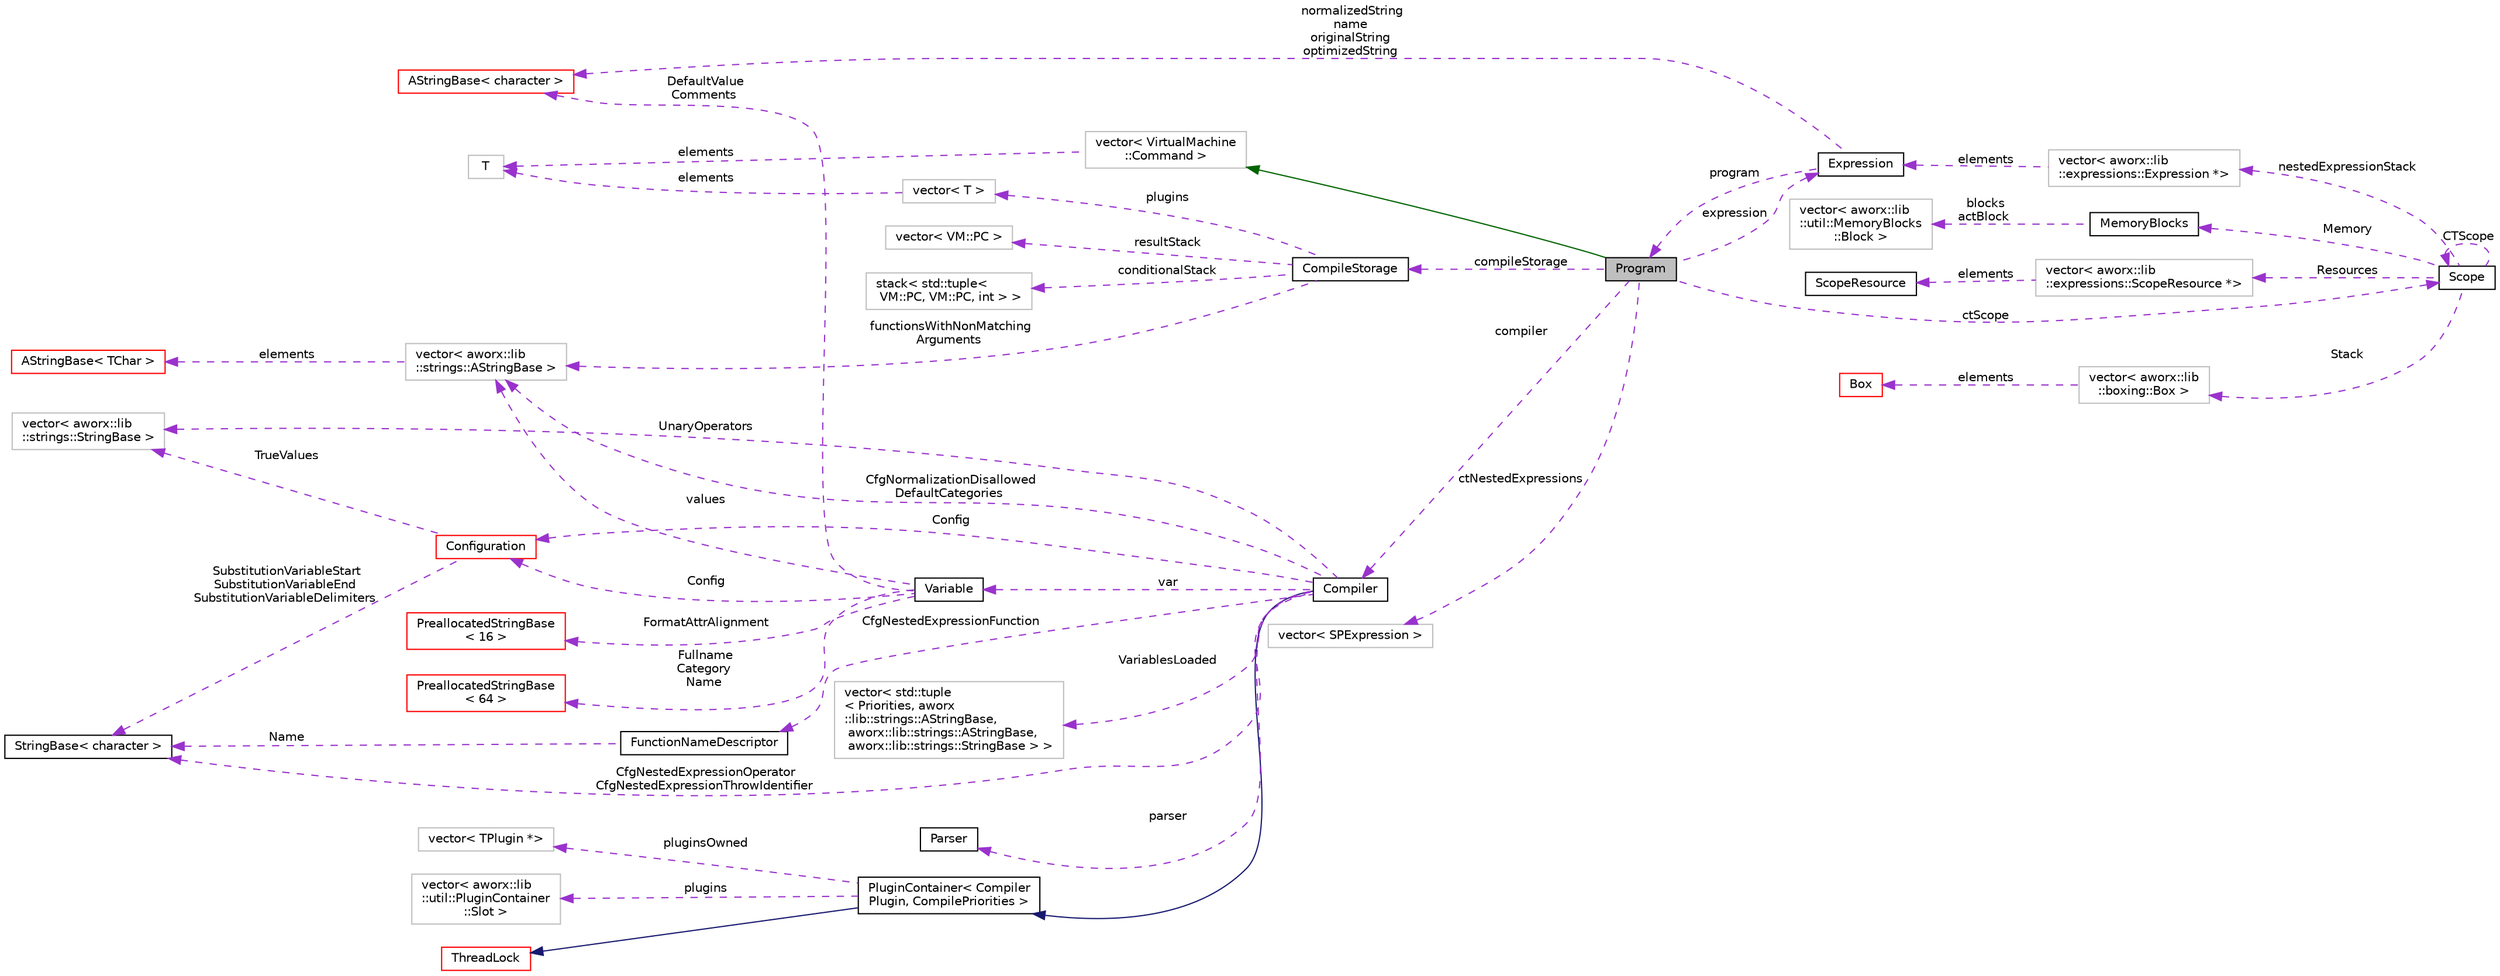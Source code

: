 digraph "Program"
{
  edge [fontname="Helvetica",fontsize="10",labelfontname="Helvetica",labelfontsize="10"];
  node [fontname="Helvetica",fontsize="10",shape=record];
  rankdir="LR";
  Node2 [label="Program",height=0.2,width=0.4,color="black", fillcolor="grey75", style="filled", fontcolor="black"];
  Node3 -> Node2 [dir="back",color="darkgreen",fontsize="10",style="solid",fontname="Helvetica"];
  Node3 [label="vector\< VirtualMachine\l::Command \>",height=0.2,width=0.4,color="grey75", fillcolor="white", style="filled",tooltip="STL class. "];
  Node4 -> Node3 [dir="back",color="darkorchid3",fontsize="10",style="dashed",label=" elements" ,fontname="Helvetica"];
  Node4 [label="T",height=0.2,width=0.4,color="grey75", fillcolor="white", style="filled"];
  Node5 -> Node2 [dir="back",color="darkorchid3",fontsize="10",style="dashed",label=" compiler" ,fontname="Helvetica"];
  Node5 [label="Compiler",height=0.2,width=0.4,color="black", fillcolor="white", style="filled",URL="$classaworx_1_1lib_1_1expressions_1_1Compiler.html"];
  Node6 -> Node5 [dir="back",color="midnightblue",fontsize="10",style="solid",fontname="Helvetica"];
  Node6 [label="PluginContainer\< Compiler\lPlugin, CompilePriorities \>",height=0.2,width=0.4,color="black", fillcolor="white", style="filled",URL="$classaworx_1_1lib_1_1util_1_1PluginContainer.html"];
  Node7 -> Node6 [dir="back",color="midnightblue",fontsize="10",style="solid",fontname="Helvetica"];
  Node7 [label="ThreadLock",height=0.2,width=0.4,color="red", fillcolor="white", style="filled",URL="$classaworx_1_1lib_1_1threads_1_1ThreadLock.html"];
  Node18 -> Node6 [dir="back",color="darkorchid3",fontsize="10",style="dashed",label=" pluginsOwned" ,fontname="Helvetica"];
  Node18 [label="vector\< TPlugin *\>",height=0.2,width=0.4,color="grey75", fillcolor="white", style="filled"];
  Node19 -> Node6 [dir="back",color="darkorchid3",fontsize="10",style="dashed",label=" plugins" ,fontname="Helvetica"];
  Node19 [label="vector\< aworx::lib\l::util::PluginContainer\l::Slot \>",height=0.2,width=0.4,color="grey75", fillcolor="white", style="filled"];
  Node21 -> Node5 [dir="back",color="darkorchid3",fontsize="10",style="dashed",label=" CfgNestedExpressionOperator\nCfgNestedExpressionThrowIdentifier" ,fontname="Helvetica"];
  Node21 [label="StringBase\< character \>",height=0.2,width=0.4,color="black", fillcolor="white", style="filled",URL="$classaworx_1_1lib_1_1strings_1_1StringBase.html"];
  Node22 -> Node5 [dir="back",color="darkorchid3",fontsize="10",style="dashed",label=" parser" ,fontname="Helvetica"];
  Node22 [label="Parser",height=0.2,width=0.4,color="black", fillcolor="white", style="filled",URL="$structaworx_1_1lib_1_1expressions_1_1detail_1_1Parser.html"];
  Node23 -> Node5 [dir="back",color="darkorchid3",fontsize="10",style="dashed",label=" CfgNormalizationDisallowed\nDefaultCategories" ,fontname="Helvetica"];
  Node23 [label="vector\< aworx::lib\l::strings::AStringBase \>",height=0.2,width=0.4,color="grey75", fillcolor="white", style="filled"];
  Node24 -> Node23 [dir="back",color="darkorchid3",fontsize="10",style="dashed",label=" elements" ,fontname="Helvetica"];
  Node24 [label="AStringBase\< TChar \>",height=0.2,width=0.4,color="red", fillcolor="white", style="filled",URL="$classaworx_1_1lib_1_1strings_1_1AStringBase.html"];
  Node25 -> Node5 [dir="back",color="darkorchid3",fontsize="10",style="dashed",label=" var" ,fontname="Helvetica"];
  Node25 [label="Variable",height=0.2,width=0.4,color="black", fillcolor="white", style="filled",URL="$classaworx_1_1lib_1_1config_1_1Variable.html"];
  Node23 -> Node25 [dir="back",color="darkorchid3",fontsize="10",style="dashed",label=" values" ,fontname="Helvetica"];
  Node10 -> Node25 [dir="back",color="darkorchid3",fontsize="10",style="dashed",label=" Fullname\nCategory\nName" ,fontname="Helvetica"];
  Node10 [label="PreallocatedStringBase\l\< 64 \>",height=0.2,width=0.4,color="red", fillcolor="white", style="filled",URL="$classaworx_1_1lib_1_1strings_1_1PreallocatedStringBase.html"];
  Node26 -> Node25 [dir="back",color="darkorchid3",fontsize="10",style="dashed",label=" Config" ,fontname="Helvetica"];
  Node26 [label="Configuration",height=0.2,width=0.4,color="red", fillcolor="white", style="filled",URL="$classaworx_1_1lib_1_1config_1_1Configuration.html"];
  Node21 -> Node26 [dir="back",color="darkorchid3",fontsize="10",style="dashed",label=" SubstitutionVariableStart\nSubstitutionVariableEnd\nSubstitutionVariableDelimiters" ,fontname="Helvetica"];
  Node31 -> Node26 [dir="back",color="darkorchid3",fontsize="10",style="dashed",label=" TrueValues" ,fontname="Helvetica"];
  Node31 [label="vector\< aworx::lib\l::strings::StringBase \>",height=0.2,width=0.4,color="grey75", fillcolor="white", style="filled"];
  Node33 -> Node25 [dir="back",color="darkorchid3",fontsize="10",style="dashed",label=" DefaultValue\nComments" ,fontname="Helvetica"];
  Node33 [label="AStringBase\< character \>",height=0.2,width=0.4,color="red", fillcolor="white", style="filled",URL="$classaworx_1_1lib_1_1strings_1_1AStringBase.html"];
  Node34 -> Node25 [dir="back",color="darkorchid3",fontsize="10",style="dashed",label=" FormatAttrAlignment" ,fontname="Helvetica"];
  Node34 [label="PreallocatedStringBase\l\< 16 \>",height=0.2,width=0.4,color="red", fillcolor="white", style="filled",URL="$classaworx_1_1lib_1_1strings_1_1PreallocatedStringBase.html"];
  Node36 -> Node5 [dir="back",color="darkorchid3",fontsize="10",style="dashed",label=" VariablesLoaded" ,fontname="Helvetica"];
  Node36 [label="vector\< std::tuple\l\< Priorities, aworx\l::lib::strings::AStringBase,\l aworx::lib::strings::AStringBase,\l aworx::lib::strings::StringBase \> \>",height=0.2,width=0.4,color="grey75", fillcolor="white", style="filled"];
  Node31 -> Node5 [dir="back",color="darkorchid3",fontsize="10",style="dashed",label=" UnaryOperators" ,fontname="Helvetica"];
  Node26 -> Node5 [dir="back",color="darkorchid3",fontsize="10",style="dashed",label=" Config" ,fontname="Helvetica"];
  Node37 -> Node5 [dir="back",color="darkorchid3",fontsize="10",style="dashed",label=" CfgNestedExpressionFunction" ,fontname="Helvetica"];
  Node37 [label="FunctionNameDescriptor",height=0.2,width=0.4,color="black", fillcolor="white", style="filled",URL="$structaworx_1_1lib_1_1expressions_1_1FunctionNameDescriptor.html"];
  Node21 -> Node37 [dir="back",color="darkorchid3",fontsize="10",style="dashed",label=" Name" ,fontname="Helvetica"];
  Node38 -> Node2 [dir="back",color="darkorchid3",fontsize="10",style="dashed",label=" expression" ,fontname="Helvetica"];
  Node38 [label="Expression",height=0.2,width=0.4,color="black", fillcolor="white", style="filled",URL="$classaworx_1_1lib_1_1expressions_1_1Expression.html"];
  Node2 -> Node38 [dir="back",color="darkorchid3",fontsize="10",style="dashed",label=" program" ,fontname="Helvetica"];
  Node33 -> Node38 [dir="back",color="darkorchid3",fontsize="10",style="dashed",label=" normalizedString\nname\noriginalString\noptimizedString" ,fontname="Helvetica"];
  Node39 -> Node2 [dir="back",color="darkorchid3",fontsize="10",style="dashed",label=" ctScope" ,fontname="Helvetica"];
  Node39 [label="Scope",height=0.2,width=0.4,color="black", fillcolor="white", style="filled",URL="$structaworx_1_1lib_1_1expressions_1_1Scope.html"];
  Node40 -> Node39 [dir="back",color="darkorchid3",fontsize="10",style="dashed",label=" Memory" ,fontname="Helvetica"];
  Node40 [label="MemoryBlocks",height=0.2,width=0.4,color="black", fillcolor="white", style="filled",URL="$classaworx_1_1lib_1_1util_1_1MemoryBlocks.html"];
  Node41 -> Node40 [dir="back",color="darkorchid3",fontsize="10",style="dashed",label=" blocks\nactBlock" ,fontname="Helvetica"];
  Node41 [label="vector\< aworx::lib\l::util::MemoryBlocks\l::Block \>",height=0.2,width=0.4,color="grey75", fillcolor="white", style="filled"];
  Node43 -> Node39 [dir="back",color="darkorchid3",fontsize="10",style="dashed",label=" Resources" ,fontname="Helvetica"];
  Node43 [label="vector\< aworx::lib\l::expressions::ScopeResource *\>",height=0.2,width=0.4,color="grey75", fillcolor="white", style="filled"];
  Node44 -> Node43 [dir="back",color="darkorchid3",fontsize="10",style="dashed",label=" elements" ,fontname="Helvetica"];
  Node44 [label="ScopeResource",height=0.2,width=0.4,color="black", fillcolor="white", style="filled",URL="$structaworx_1_1lib_1_1expressions_1_1ScopeResource.html"];
  Node45 -> Node39 [dir="back",color="darkorchid3",fontsize="10",style="dashed",label=" nestedExpressionStack" ,fontname="Helvetica"];
  Node45 [label="vector\< aworx::lib\l::expressions::Expression *\>",height=0.2,width=0.4,color="grey75", fillcolor="white", style="filled"];
  Node38 -> Node45 [dir="back",color="darkorchid3",fontsize="10",style="dashed",label=" elements" ,fontname="Helvetica"];
  Node39 -> Node39 [dir="back",color="darkorchid3",fontsize="10",style="dashed",label=" CTScope" ,fontname="Helvetica"];
  Node46 -> Node39 [dir="back",color="darkorchid3",fontsize="10",style="dashed",label=" Stack" ,fontname="Helvetica"];
  Node46 [label="vector\< aworx::lib\l::boxing::Box \>",height=0.2,width=0.4,color="grey75", fillcolor="white", style="filled"];
  Node47 -> Node46 [dir="back",color="darkorchid3",fontsize="10",style="dashed",label=" elements" ,fontname="Helvetica"];
  Node47 [label="Box",height=0.2,width=0.4,color="red", fillcolor="white", style="filled",URL="$classaworx_1_1lib_1_1boxing_1_1Box.html"];
  Node50 -> Node2 [dir="back",color="darkorchid3",fontsize="10",style="dashed",label=" ctNestedExpressions" ,fontname="Helvetica"];
  Node50 [label="vector\< SPExpression \>",height=0.2,width=0.4,color="grey75", fillcolor="white", style="filled"];
  Node51 -> Node2 [dir="back",color="darkorchid3",fontsize="10",style="dashed",label=" compileStorage" ,fontname="Helvetica"];
  Node51 [label="CompileStorage",height=0.2,width=0.4,color="black", fillcolor="white", style="filled",URL="$structaworx_1_1lib_1_1expressions_1_1detail_1_1Program_1_1CompileStorage.html"];
  Node23 -> Node51 [dir="back",color="darkorchid3",fontsize="10",style="dashed",label=" functionsWithNonMatching\lArguments" ,fontname="Helvetica"];
  Node52 -> Node51 [dir="back",color="darkorchid3",fontsize="10",style="dashed",label=" conditionalStack" ,fontname="Helvetica"];
  Node52 [label="stack\< std::tuple\<\l VM::PC, VM::PC, int \> \>",height=0.2,width=0.4,color="grey75", fillcolor="white", style="filled"];
  Node53 -> Node51 [dir="back",color="darkorchid3",fontsize="10",style="dashed",label=" resultStack" ,fontname="Helvetica"];
  Node53 [label="vector\< VM::PC \>",height=0.2,width=0.4,color="grey75", fillcolor="white", style="filled"];
  Node54 -> Node51 [dir="back",color="darkorchid3",fontsize="10",style="dashed",label=" plugins" ,fontname="Helvetica"];
  Node54 [label="vector\< T \>",height=0.2,width=0.4,color="grey75", fillcolor="white", style="filled",tooltip="STL class. "];
  Node4 -> Node54 [dir="back",color="darkorchid3",fontsize="10",style="dashed",label=" elements" ,fontname="Helvetica"];
}
